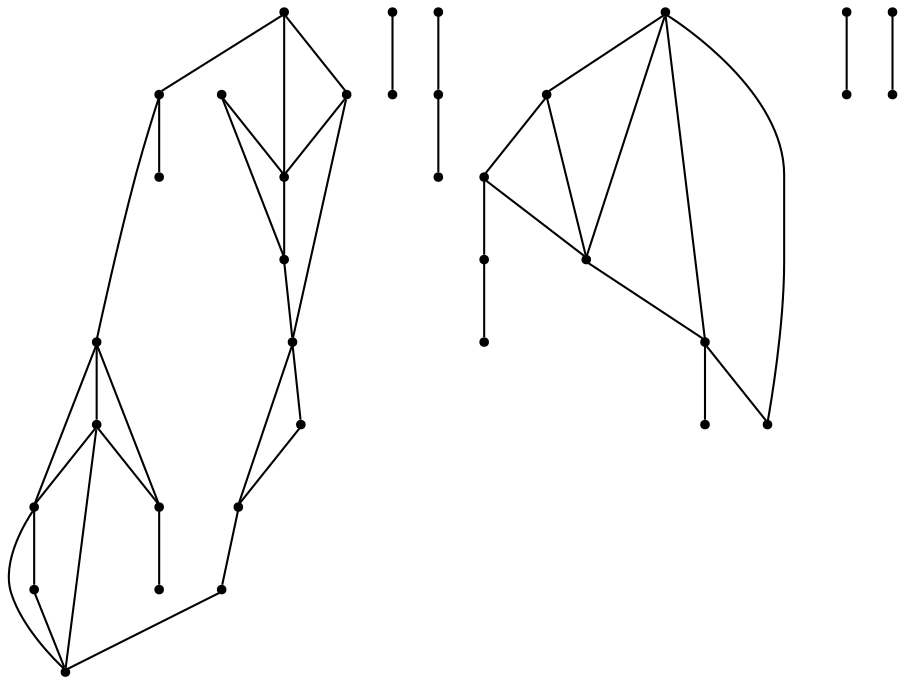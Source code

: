 graph {
  node [shape=point,comment="{\"directed\":false,\"doi\":\"10.1007/978-3-642-36763-2_10\",\"figure\":\"7\"}"]

  v0 [pos="1216.6271180363042,649.009770362966"]
  v1 [pos="1169.4055229276266,649.009770362966"]
  v2 [pos="1216.6271180363042,696.2050439088787"]
  v3 [pos="1216.6271180363042,861.6071192459033"]
  v4 [pos="1169.4055229276266,861.6071192459033"]
  v5 [pos="1169.4055229276266,696.2050439088787"]
  v6 [pos="1169.4055229276266,908.8647097108978"]
  v7 [pos="1074.8373748651827,814.349274426137"]
  v8 [pos="1027.553300833961,767.0914296063706"]
  v9 [pos="1074.8373748651827,1121.5246298676889"]
  v10 [pos="1027.5533008339607,814.3492744261368"]
  v11 [pos="1074.8373748651827,1168.7822203326837"]
  v12 [pos="1027.553300833961,1121.5246298676889"]
  v13 [pos="767.490830038083,767.0914296063704"]
  v14 [pos="1027.5533008339607,1168.7822203326837"]
  v15 [pos="625.7010868669615,1121.5246298676889"]
  v16 [pos="909.4055946784505,979.7513497631616"]
  v17 [pos="909.4055946784504,1027.0089402281562"]
  v18 [pos="862.0589781005268,908.8647097108978"]
  v19 [pos="862.0589781005268,1027.008940228156"]
  v20 [pos="862.0589781005267,979.7513497631616"]
  v21 [pos="909.4055946784504,908.8647097108978"]
  v22 [pos="767.490830038083,979.7513497631616"]
  v23 [pos="814.8374466160067,908.864709710898"]
  v24 [pos="767.4908300380829,814.3492744261368"]
  v25 [pos="720.2692985535627,767.0914296063706"]
  v26 [pos="720.2692985535627,814.349274426137"]
  v27 [pos="767.490830038083,1027.0089402281562"]
  v28 [pos="720.2692985535627,979.7513497631616"]
  v29 [pos="625.7010868669615,649.009770362966"]
  v30 [pos="625.7010868669615,696.2050439088787"]
  v31 [pos="578.4795553824413,649.009770362966"]
  v32 [pos="625.7010868669615,1168.7822203326837"]
  v33 [pos="578.4795553824413,696.2050439088787"]
  v34 [pos="578.4795553824413,1121.5246298676889"]
  v35 [pos="578.4795553824413,1168.7822203326837"]

  v0 -- v1 [id="-1",pos="1216.6271180363042,649.009770362966 1169.4055229276266,649.009770362966 1169.4055229276266,649.009770362966 1169.4055229276266,649.009770362966"]
  v35 -- v32 [id="-2",pos="578.4795553824413,1168.7822203326837 625.7010868669615,1168.7822203326837 625.7010868669615,1168.7822203326837 625.7010868669615,1168.7822203326837"]
  v32 -- v14 [id="-3",pos="625.7010868669615,1168.7822203326837 1027.5533008339607,1168.7822203326837 1027.5533008339607,1168.7822203326837 1027.5533008339607,1168.7822203326837"]
  v14 -- v11 [id="-4",pos="1027.5533008339607,1168.7822203326837 1074.8373748651827,1168.7822203326837 1074.8373748651827,1168.7822203326837 1074.8373748651827,1168.7822203326837"]
  v11 -- v3 [id="-5",pos="1074.8373748651827,1168.7822203326837 1216.6229188419172,1168.7906140401517 1216.6229188419172,1168.7906140401517 1216.6229188419172,1168.7906140401517 1216.6271180363042,861.6071192459033 1216.6271180363042,861.6071192459033 1216.6271180363042,861.6071192459033"]
  v35 -- v34 [id="-6",pos="578.4795553824413,1168.7822203326837 578.4795553824413,1121.5246298676889 578.4795553824413,1121.5246298676889 578.4795553824413,1121.5246298676889"]
  v33 -- v31 [id="-7",pos="578.4795553824413,696.2050439088787 578.4795553824413,649.009770362966 578.4795553824413,649.009770362966 578.4795553824413,649.009770362966"]
  v31 -- v29 [id="-44",pos="578.4795553824413,649.009770362966 625.7010868669615,649.009770362966 625.7010868669615,649.009770362966 625.7010868669615,649.009770362966"]
  v29 -- v1 [id="-45",pos="625.7010868669615,649.009770362966 1169.4055229276266,649.009770362966 1169.4055229276266,649.009770362966 1169.4055229276266,649.009770362966"]
  v33 -- v30 [id="-65",pos="578.4795553824413,696.2050439088787 625.7010868669615,696.2050439088787 625.7010868669615,696.2050439088787 625.7010868669615,696.2050439088787"]
  v32 -- v34 [id="-66",pos="625.7010868669615,1168.7822203326837 578.4795553824413,1121.5246298676889 578.4795553824413,1121.5246298676889 578.4795553824413,1121.5246298676889"]
  v15 -- v33 [id="-67",pos="625.7010868669615,1121.5246298676889 578.4795553824413,696.2050439088787 578.4795553824413,696.2050439088787 578.4795553824413,696.2050439088787"]
  v15 -- v32 [id="-68",pos="625.7010868669615,1121.5246298676889 625.7010868669615,1168.7822203326837 625.7010868669615,1168.7822203326837 625.7010868669615,1168.7822203326837"]
  v30 -- v31 [id="-70",pos="625.7010868669615,696.2050439088787 578.4795553824413,649.009770362966 578.4795553824413,649.009770362966 578.4795553824413,649.009770362966"]
  v27 -- v28 [id="-75",pos="767.490830038083,1027.0089402281562 720.2692985535627,979.7513497631616 720.2692985535627,979.7513497631616 720.2692985535627,979.7513497631616"]
  v22 -- v26 [id="-76",pos="767.490830038083,979.7513497631616 720.2692985535627,814.349274426137 720.2692985535627,814.349274426137 720.2692985535627,814.349274426137"]
  v24 -- v25 [id="-77",pos="767.4908300380829,814.3492744261368 720.2692985535627,767.0914296063706 720.2692985535627,767.0914296063706 720.2692985535627,767.0914296063706"]
  v20 -- v18 [id="-78",pos="862.0589781005267,979.7513497631616 862.0589781005268,908.8647097108978 862.0589781005268,908.8647097108978 862.0589781005268,908.8647097108978"]
  v18 -- v21 [id="-79",pos="862.0589781005268,908.8647097108978 909.4055946784504,908.8647097108978 909.4055946784504,908.8647097108978 909.4055946784504,908.8647097108978"]
  v18 -- v23 [id="-80",pos="862.0589781005268,908.8647097108978 814.8374466160067,908.864709710898 814.8374466160067,908.864709710898 814.8374466160067,908.864709710898"]
  v19 -- v22 [id="-81",pos="862.0589781005268,1027.008940228156 767.490830038083,979.7513497631616 767.490830038083,979.7513497631616 767.490830038083,979.7513497631616"]
  v19 -- v20 [id="-82",pos="862.0589781005268,1027.008940228156 862.0589781005267,979.7513497631616 862.0589781005267,979.7513497631616 862.0589781005267,979.7513497631616"]
  v20 -- v16 [id="-83",pos="862.0589781005267,979.7513497631616 909.4055946784505,979.7513497631616 909.4055946784505,979.7513497631616 909.4055946784505,979.7513497631616"]
  v16 -- v21 [id="-84",pos="909.4055946784505,979.7513497631616 909.4055946784504,908.8647097108978 909.4055946784504,908.8647097108978 909.4055946784504,908.8647097108978"]
  v17 -- v20 [id="-85",pos="909.4055946784504,1027.0089402281562 862.0589781005267,979.7513497631616 862.0589781005267,979.7513497631616 862.0589781005267,979.7513497631616"]
  v17 -- v19 [id="-86",pos="909.4055946784504,1027.0089402281562 862.0589781005268,1027.008940228156 862.0589781005268,1027.008940228156 862.0589781005268,1027.008940228156"]
  v16 -- v18 [id="-87",pos="909.4055946784505,979.7513497631616 862.0589781005268,908.8647097108978 862.0589781005268,908.8647097108978 862.0589781005268,908.8647097108978"]
  v16 -- v17 [id="-88",pos="909.4055946784505,979.7513497631616 909.4055946784504,1027.0089402281562 909.4055946784504,1027.0089402281562 909.4055946784504,1027.0089402281562"]
  v14 -- v15 [id="-89",pos="1027.5533008339607,1168.7822203326837 625.7010868669615,1121.5246298676889 625.7010868669615,1121.5246298676889 625.7010868669615,1121.5246298676889"]
  v10 -- v13 [id="-90",pos="1027.5533008339607,814.3492744261368 767.490830038083,767.0914296063704 767.490830038083,767.0914296063704 767.490830038083,767.0914296063704"]
  v11 -- v12 [id="-91",pos="1074.8373748651827,1168.7822203326837 1027.553300833961,1121.5246298676889 1027.553300833961,1121.5246298676889 1027.553300833961,1121.5246298676889"]
  v9 -- v10 [id="-92",pos="1074.8373748651827,1121.5246298676889 1027.5533008339607,814.3492744261368 1027.5533008339607,814.3492744261368 1027.5533008339607,814.3492744261368"]
  v7 -- v8 [id="-93",pos="1074.8373748651827,814.349274426137 1027.553300833961,767.0914296063706 1027.553300833961,767.0914296063706 1027.553300833961,767.0914296063706"]
  v5 -- v2 [id="-97",pos="1169.4055229276266,696.2050439088787 1216.6271180363042,696.2050439088787 1216.6271180363042,696.2050439088787 1216.6271180363042,696.2050439088787"]
  v5 -- v1 [id="-98",pos="1169.4055229276266,696.2050439088787 1169.4055229276266,649.009770362966 1169.4055229276266,649.009770362966 1169.4055229276266,649.009770362966"]
  v5 -- v4 [id="-99",pos="1169.4055229276266,696.2050439088787 1169.4055229276266,861.6071192459033 1169.4055229276266,861.6071192459033 1169.4055229276266,861.6071192459033"]
  v4 -- v6 [id="-100",pos="1169.4055229276266,861.6071192459033 1169.4055229276266,908.8647097108978 1169.4055229276266,908.8647097108978 1169.4055229276266,908.8647097108978"]
  v34 -- v33 [id="-103",pos="578.4795553824413,1121.5246298676889 578.4795553824413,696.2050439088787 578.4795553824413,696.2050439088787 578.4795553824413,696.2050439088787"]
  v3 -- v2 [id="-104",pos="1216.6271180363042,861.6071192459033 1216.6271180363042,696.2050439088787 1216.6271180363042,696.2050439088787 1216.6271180363042,696.2050439088787"]
  v2 -- v0 [id="-105",pos="1216.6271180363042,696.2050439088787 1216.6271180363042,649.009770362966 1216.6271180363042,649.009770362966 1216.6271180363042,649.009770362966"]
  v3 -- v5 [id="-124",pos="1216.6271180363042,861.6071192459033 1169.4055229276266,696.2050439088787 1169.4055229276266,696.2050439088787 1169.4055229276266,696.2050439088787"]
  v3 -- v4 [id="-126",pos="1216.6271180363042,861.6071192459033 1169.4055229276266,861.6071192459033 1169.4055229276266,861.6071192459033 1169.4055229276266,861.6071192459033"]
  v2 -- v1 [id="-127",pos="1216.6271180363042,696.2050439088787 1169.4055229276266,649.009770362966 1169.4055229276266,649.009770362966 1169.4055229276266,649.009770362966"]
}